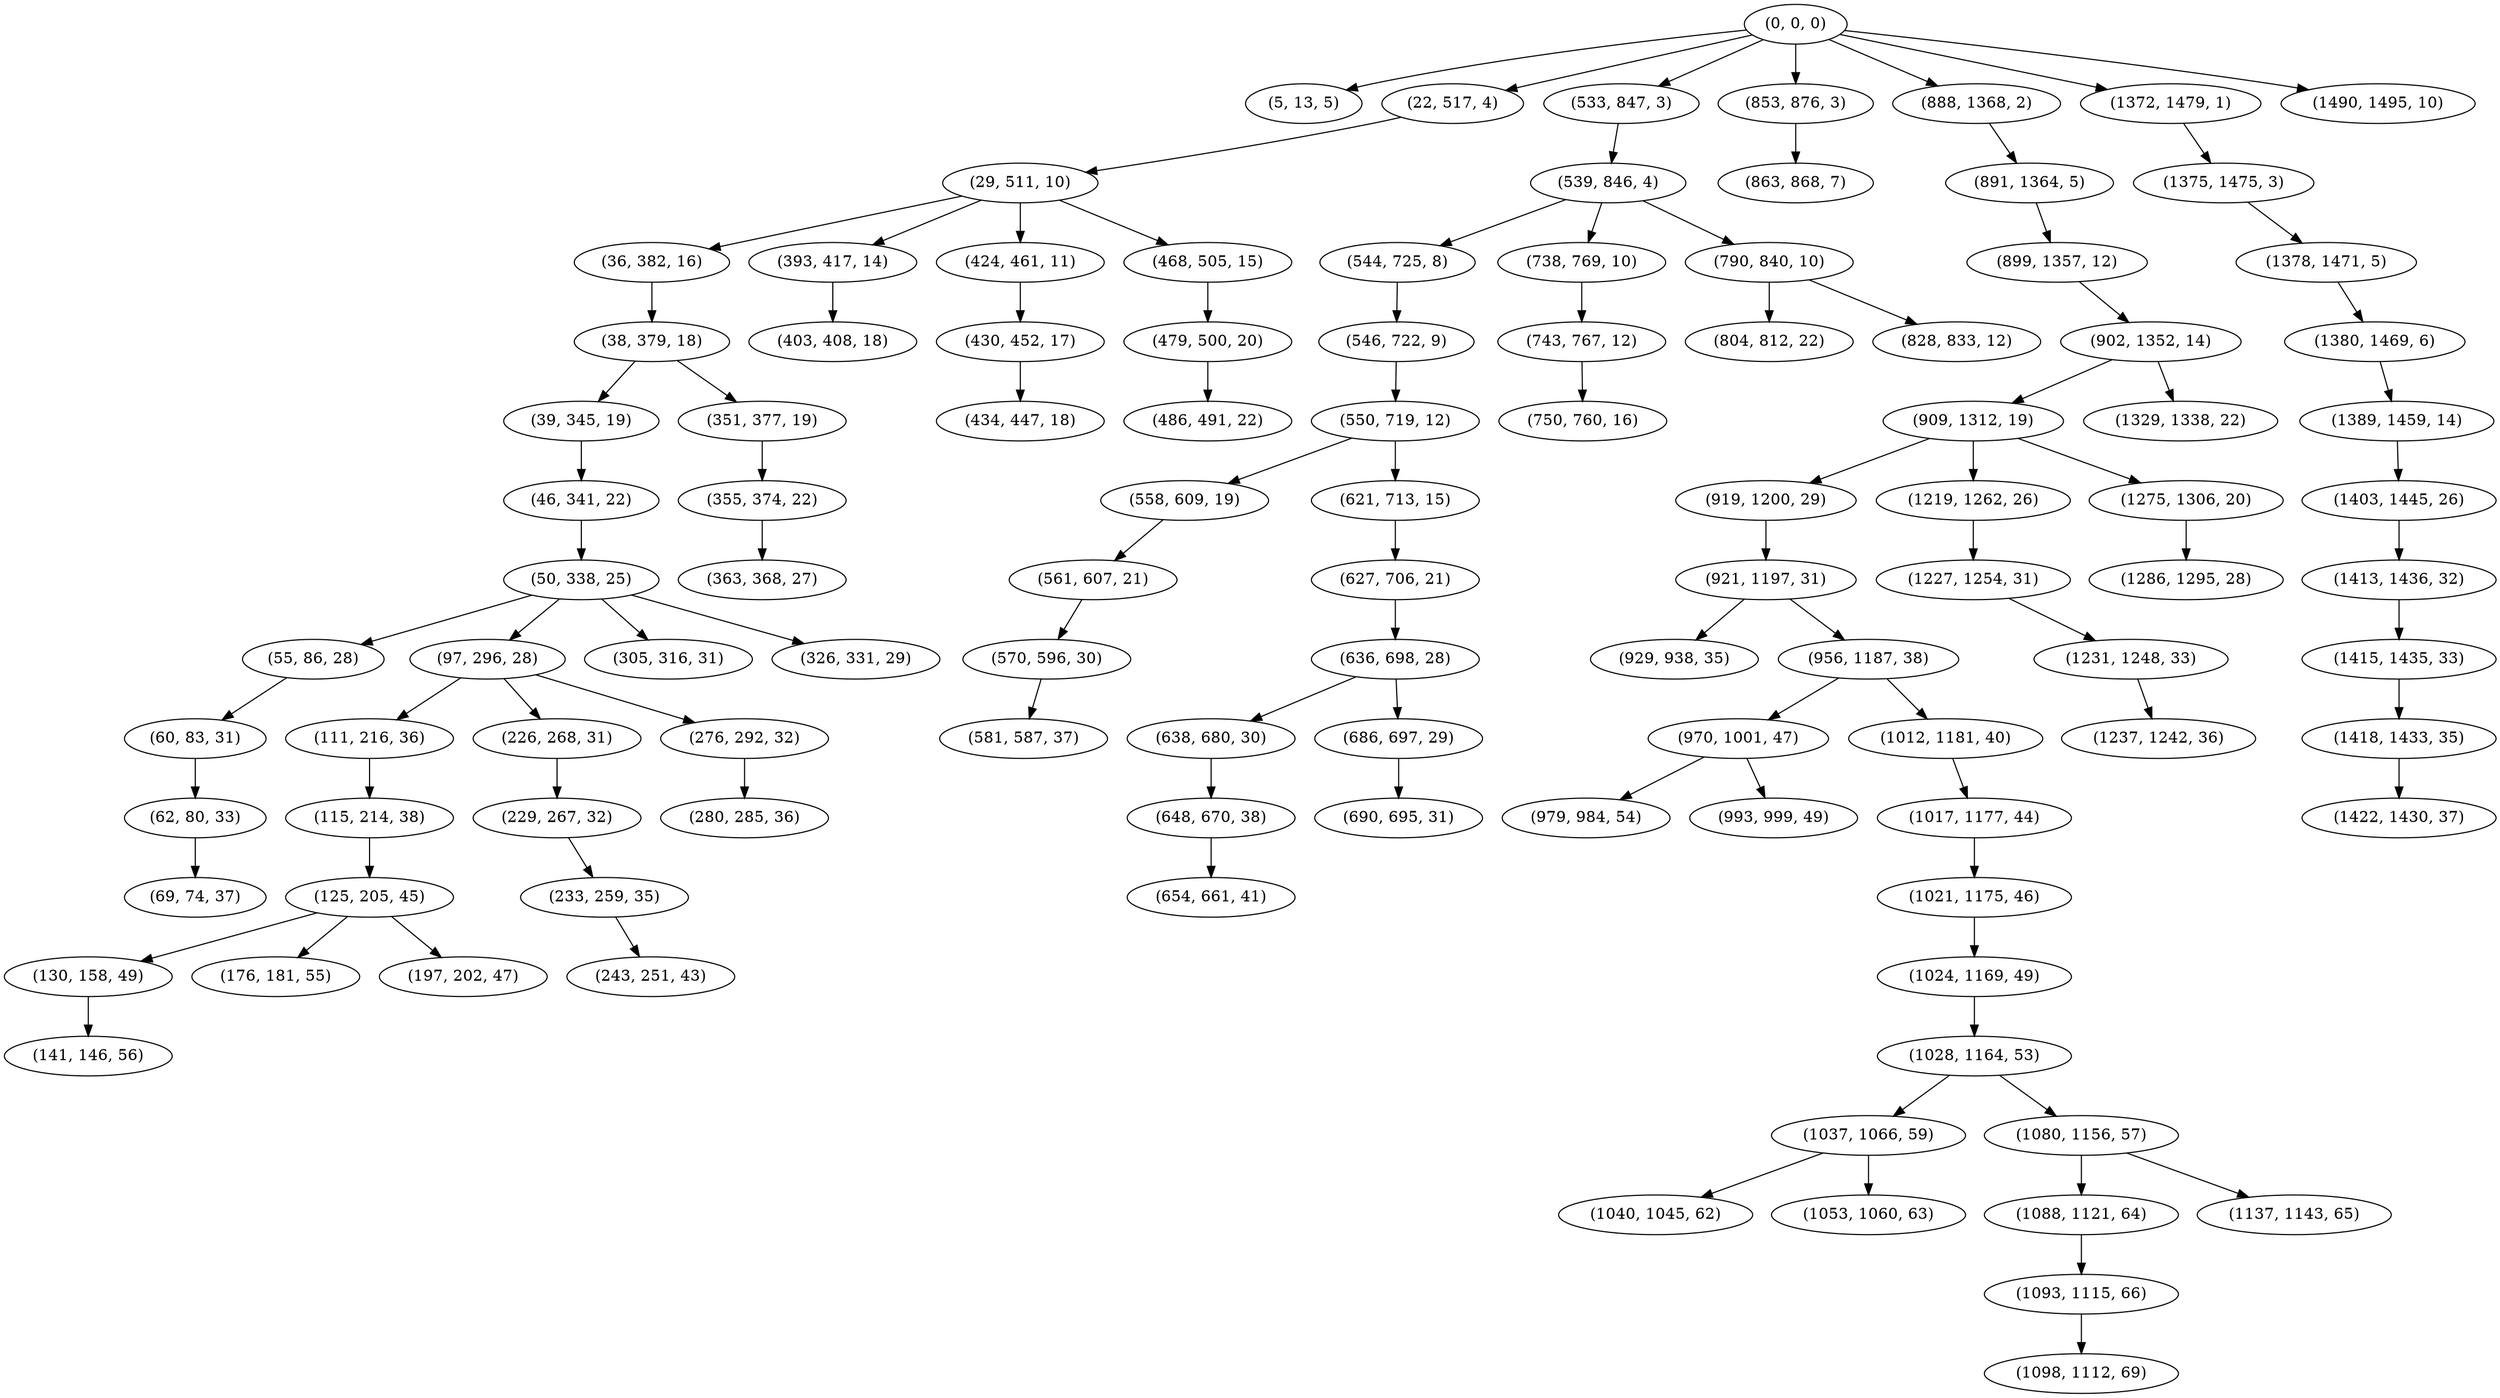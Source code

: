 digraph tree {
    "(0, 0, 0)";
    "(5, 13, 5)";
    "(22, 517, 4)";
    "(29, 511, 10)";
    "(36, 382, 16)";
    "(38, 379, 18)";
    "(39, 345, 19)";
    "(46, 341, 22)";
    "(50, 338, 25)";
    "(55, 86, 28)";
    "(60, 83, 31)";
    "(62, 80, 33)";
    "(69, 74, 37)";
    "(97, 296, 28)";
    "(111, 216, 36)";
    "(115, 214, 38)";
    "(125, 205, 45)";
    "(130, 158, 49)";
    "(141, 146, 56)";
    "(176, 181, 55)";
    "(197, 202, 47)";
    "(226, 268, 31)";
    "(229, 267, 32)";
    "(233, 259, 35)";
    "(243, 251, 43)";
    "(276, 292, 32)";
    "(280, 285, 36)";
    "(305, 316, 31)";
    "(326, 331, 29)";
    "(351, 377, 19)";
    "(355, 374, 22)";
    "(363, 368, 27)";
    "(393, 417, 14)";
    "(403, 408, 18)";
    "(424, 461, 11)";
    "(430, 452, 17)";
    "(434, 447, 18)";
    "(468, 505, 15)";
    "(479, 500, 20)";
    "(486, 491, 22)";
    "(533, 847, 3)";
    "(539, 846, 4)";
    "(544, 725, 8)";
    "(546, 722, 9)";
    "(550, 719, 12)";
    "(558, 609, 19)";
    "(561, 607, 21)";
    "(570, 596, 30)";
    "(581, 587, 37)";
    "(621, 713, 15)";
    "(627, 706, 21)";
    "(636, 698, 28)";
    "(638, 680, 30)";
    "(648, 670, 38)";
    "(654, 661, 41)";
    "(686, 697, 29)";
    "(690, 695, 31)";
    "(738, 769, 10)";
    "(743, 767, 12)";
    "(750, 760, 16)";
    "(790, 840, 10)";
    "(804, 812, 22)";
    "(828, 833, 12)";
    "(853, 876, 3)";
    "(863, 868, 7)";
    "(888, 1368, 2)";
    "(891, 1364, 5)";
    "(899, 1357, 12)";
    "(902, 1352, 14)";
    "(909, 1312, 19)";
    "(919, 1200, 29)";
    "(921, 1197, 31)";
    "(929, 938, 35)";
    "(956, 1187, 38)";
    "(970, 1001, 47)";
    "(979, 984, 54)";
    "(993, 999, 49)";
    "(1012, 1181, 40)";
    "(1017, 1177, 44)";
    "(1021, 1175, 46)";
    "(1024, 1169, 49)";
    "(1028, 1164, 53)";
    "(1037, 1066, 59)";
    "(1040, 1045, 62)";
    "(1053, 1060, 63)";
    "(1080, 1156, 57)";
    "(1088, 1121, 64)";
    "(1093, 1115, 66)";
    "(1098, 1112, 69)";
    "(1137, 1143, 65)";
    "(1219, 1262, 26)";
    "(1227, 1254, 31)";
    "(1231, 1248, 33)";
    "(1237, 1242, 36)";
    "(1275, 1306, 20)";
    "(1286, 1295, 28)";
    "(1329, 1338, 22)";
    "(1372, 1479, 1)";
    "(1375, 1475, 3)";
    "(1378, 1471, 5)";
    "(1380, 1469, 6)";
    "(1389, 1459, 14)";
    "(1403, 1445, 26)";
    "(1413, 1436, 32)";
    "(1415, 1435, 33)";
    "(1418, 1433, 35)";
    "(1422, 1430, 37)";
    "(1490, 1495, 10)";
    "(0, 0, 0)" -> "(5, 13, 5)";
    "(0, 0, 0)" -> "(22, 517, 4)";
    "(0, 0, 0)" -> "(533, 847, 3)";
    "(0, 0, 0)" -> "(853, 876, 3)";
    "(0, 0, 0)" -> "(888, 1368, 2)";
    "(0, 0, 0)" -> "(1372, 1479, 1)";
    "(0, 0, 0)" -> "(1490, 1495, 10)";
    "(22, 517, 4)" -> "(29, 511, 10)";
    "(29, 511, 10)" -> "(36, 382, 16)";
    "(29, 511, 10)" -> "(393, 417, 14)";
    "(29, 511, 10)" -> "(424, 461, 11)";
    "(29, 511, 10)" -> "(468, 505, 15)";
    "(36, 382, 16)" -> "(38, 379, 18)";
    "(38, 379, 18)" -> "(39, 345, 19)";
    "(38, 379, 18)" -> "(351, 377, 19)";
    "(39, 345, 19)" -> "(46, 341, 22)";
    "(46, 341, 22)" -> "(50, 338, 25)";
    "(50, 338, 25)" -> "(55, 86, 28)";
    "(50, 338, 25)" -> "(97, 296, 28)";
    "(50, 338, 25)" -> "(305, 316, 31)";
    "(50, 338, 25)" -> "(326, 331, 29)";
    "(55, 86, 28)" -> "(60, 83, 31)";
    "(60, 83, 31)" -> "(62, 80, 33)";
    "(62, 80, 33)" -> "(69, 74, 37)";
    "(97, 296, 28)" -> "(111, 216, 36)";
    "(97, 296, 28)" -> "(226, 268, 31)";
    "(97, 296, 28)" -> "(276, 292, 32)";
    "(111, 216, 36)" -> "(115, 214, 38)";
    "(115, 214, 38)" -> "(125, 205, 45)";
    "(125, 205, 45)" -> "(130, 158, 49)";
    "(125, 205, 45)" -> "(176, 181, 55)";
    "(125, 205, 45)" -> "(197, 202, 47)";
    "(130, 158, 49)" -> "(141, 146, 56)";
    "(226, 268, 31)" -> "(229, 267, 32)";
    "(229, 267, 32)" -> "(233, 259, 35)";
    "(233, 259, 35)" -> "(243, 251, 43)";
    "(276, 292, 32)" -> "(280, 285, 36)";
    "(351, 377, 19)" -> "(355, 374, 22)";
    "(355, 374, 22)" -> "(363, 368, 27)";
    "(393, 417, 14)" -> "(403, 408, 18)";
    "(424, 461, 11)" -> "(430, 452, 17)";
    "(430, 452, 17)" -> "(434, 447, 18)";
    "(468, 505, 15)" -> "(479, 500, 20)";
    "(479, 500, 20)" -> "(486, 491, 22)";
    "(533, 847, 3)" -> "(539, 846, 4)";
    "(539, 846, 4)" -> "(544, 725, 8)";
    "(539, 846, 4)" -> "(738, 769, 10)";
    "(539, 846, 4)" -> "(790, 840, 10)";
    "(544, 725, 8)" -> "(546, 722, 9)";
    "(546, 722, 9)" -> "(550, 719, 12)";
    "(550, 719, 12)" -> "(558, 609, 19)";
    "(550, 719, 12)" -> "(621, 713, 15)";
    "(558, 609, 19)" -> "(561, 607, 21)";
    "(561, 607, 21)" -> "(570, 596, 30)";
    "(570, 596, 30)" -> "(581, 587, 37)";
    "(621, 713, 15)" -> "(627, 706, 21)";
    "(627, 706, 21)" -> "(636, 698, 28)";
    "(636, 698, 28)" -> "(638, 680, 30)";
    "(636, 698, 28)" -> "(686, 697, 29)";
    "(638, 680, 30)" -> "(648, 670, 38)";
    "(648, 670, 38)" -> "(654, 661, 41)";
    "(686, 697, 29)" -> "(690, 695, 31)";
    "(738, 769, 10)" -> "(743, 767, 12)";
    "(743, 767, 12)" -> "(750, 760, 16)";
    "(790, 840, 10)" -> "(804, 812, 22)";
    "(790, 840, 10)" -> "(828, 833, 12)";
    "(853, 876, 3)" -> "(863, 868, 7)";
    "(888, 1368, 2)" -> "(891, 1364, 5)";
    "(891, 1364, 5)" -> "(899, 1357, 12)";
    "(899, 1357, 12)" -> "(902, 1352, 14)";
    "(902, 1352, 14)" -> "(909, 1312, 19)";
    "(902, 1352, 14)" -> "(1329, 1338, 22)";
    "(909, 1312, 19)" -> "(919, 1200, 29)";
    "(909, 1312, 19)" -> "(1219, 1262, 26)";
    "(909, 1312, 19)" -> "(1275, 1306, 20)";
    "(919, 1200, 29)" -> "(921, 1197, 31)";
    "(921, 1197, 31)" -> "(929, 938, 35)";
    "(921, 1197, 31)" -> "(956, 1187, 38)";
    "(956, 1187, 38)" -> "(970, 1001, 47)";
    "(956, 1187, 38)" -> "(1012, 1181, 40)";
    "(970, 1001, 47)" -> "(979, 984, 54)";
    "(970, 1001, 47)" -> "(993, 999, 49)";
    "(1012, 1181, 40)" -> "(1017, 1177, 44)";
    "(1017, 1177, 44)" -> "(1021, 1175, 46)";
    "(1021, 1175, 46)" -> "(1024, 1169, 49)";
    "(1024, 1169, 49)" -> "(1028, 1164, 53)";
    "(1028, 1164, 53)" -> "(1037, 1066, 59)";
    "(1028, 1164, 53)" -> "(1080, 1156, 57)";
    "(1037, 1066, 59)" -> "(1040, 1045, 62)";
    "(1037, 1066, 59)" -> "(1053, 1060, 63)";
    "(1080, 1156, 57)" -> "(1088, 1121, 64)";
    "(1080, 1156, 57)" -> "(1137, 1143, 65)";
    "(1088, 1121, 64)" -> "(1093, 1115, 66)";
    "(1093, 1115, 66)" -> "(1098, 1112, 69)";
    "(1219, 1262, 26)" -> "(1227, 1254, 31)";
    "(1227, 1254, 31)" -> "(1231, 1248, 33)";
    "(1231, 1248, 33)" -> "(1237, 1242, 36)";
    "(1275, 1306, 20)" -> "(1286, 1295, 28)";
    "(1372, 1479, 1)" -> "(1375, 1475, 3)";
    "(1375, 1475, 3)" -> "(1378, 1471, 5)";
    "(1378, 1471, 5)" -> "(1380, 1469, 6)";
    "(1380, 1469, 6)" -> "(1389, 1459, 14)";
    "(1389, 1459, 14)" -> "(1403, 1445, 26)";
    "(1403, 1445, 26)" -> "(1413, 1436, 32)";
    "(1413, 1436, 32)" -> "(1415, 1435, 33)";
    "(1415, 1435, 33)" -> "(1418, 1433, 35)";
    "(1418, 1433, 35)" -> "(1422, 1430, 37)";
}
